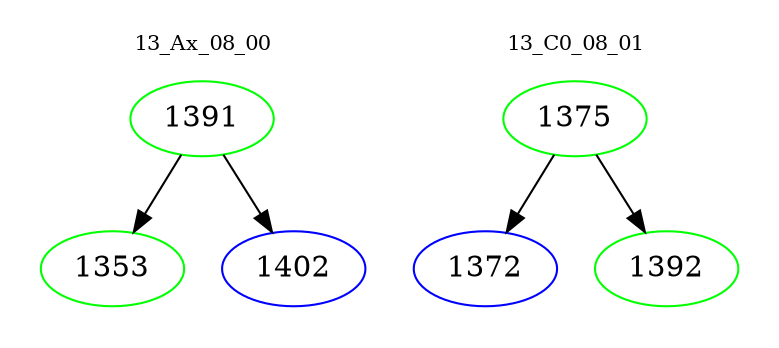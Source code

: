 digraph{
subgraph cluster_0 {
color = white
label = "13_Ax_08_00";
fontsize=10;
T0_1391 [label="1391", color="green"]
T0_1391 -> T0_1353 [color="black"]
T0_1353 [label="1353", color="green"]
T0_1391 -> T0_1402 [color="black"]
T0_1402 [label="1402", color="blue"]
}
subgraph cluster_1 {
color = white
label = "13_C0_08_01";
fontsize=10;
T1_1375 [label="1375", color="green"]
T1_1375 -> T1_1372 [color="black"]
T1_1372 [label="1372", color="blue"]
T1_1375 -> T1_1392 [color="black"]
T1_1392 [label="1392", color="green"]
}
}

